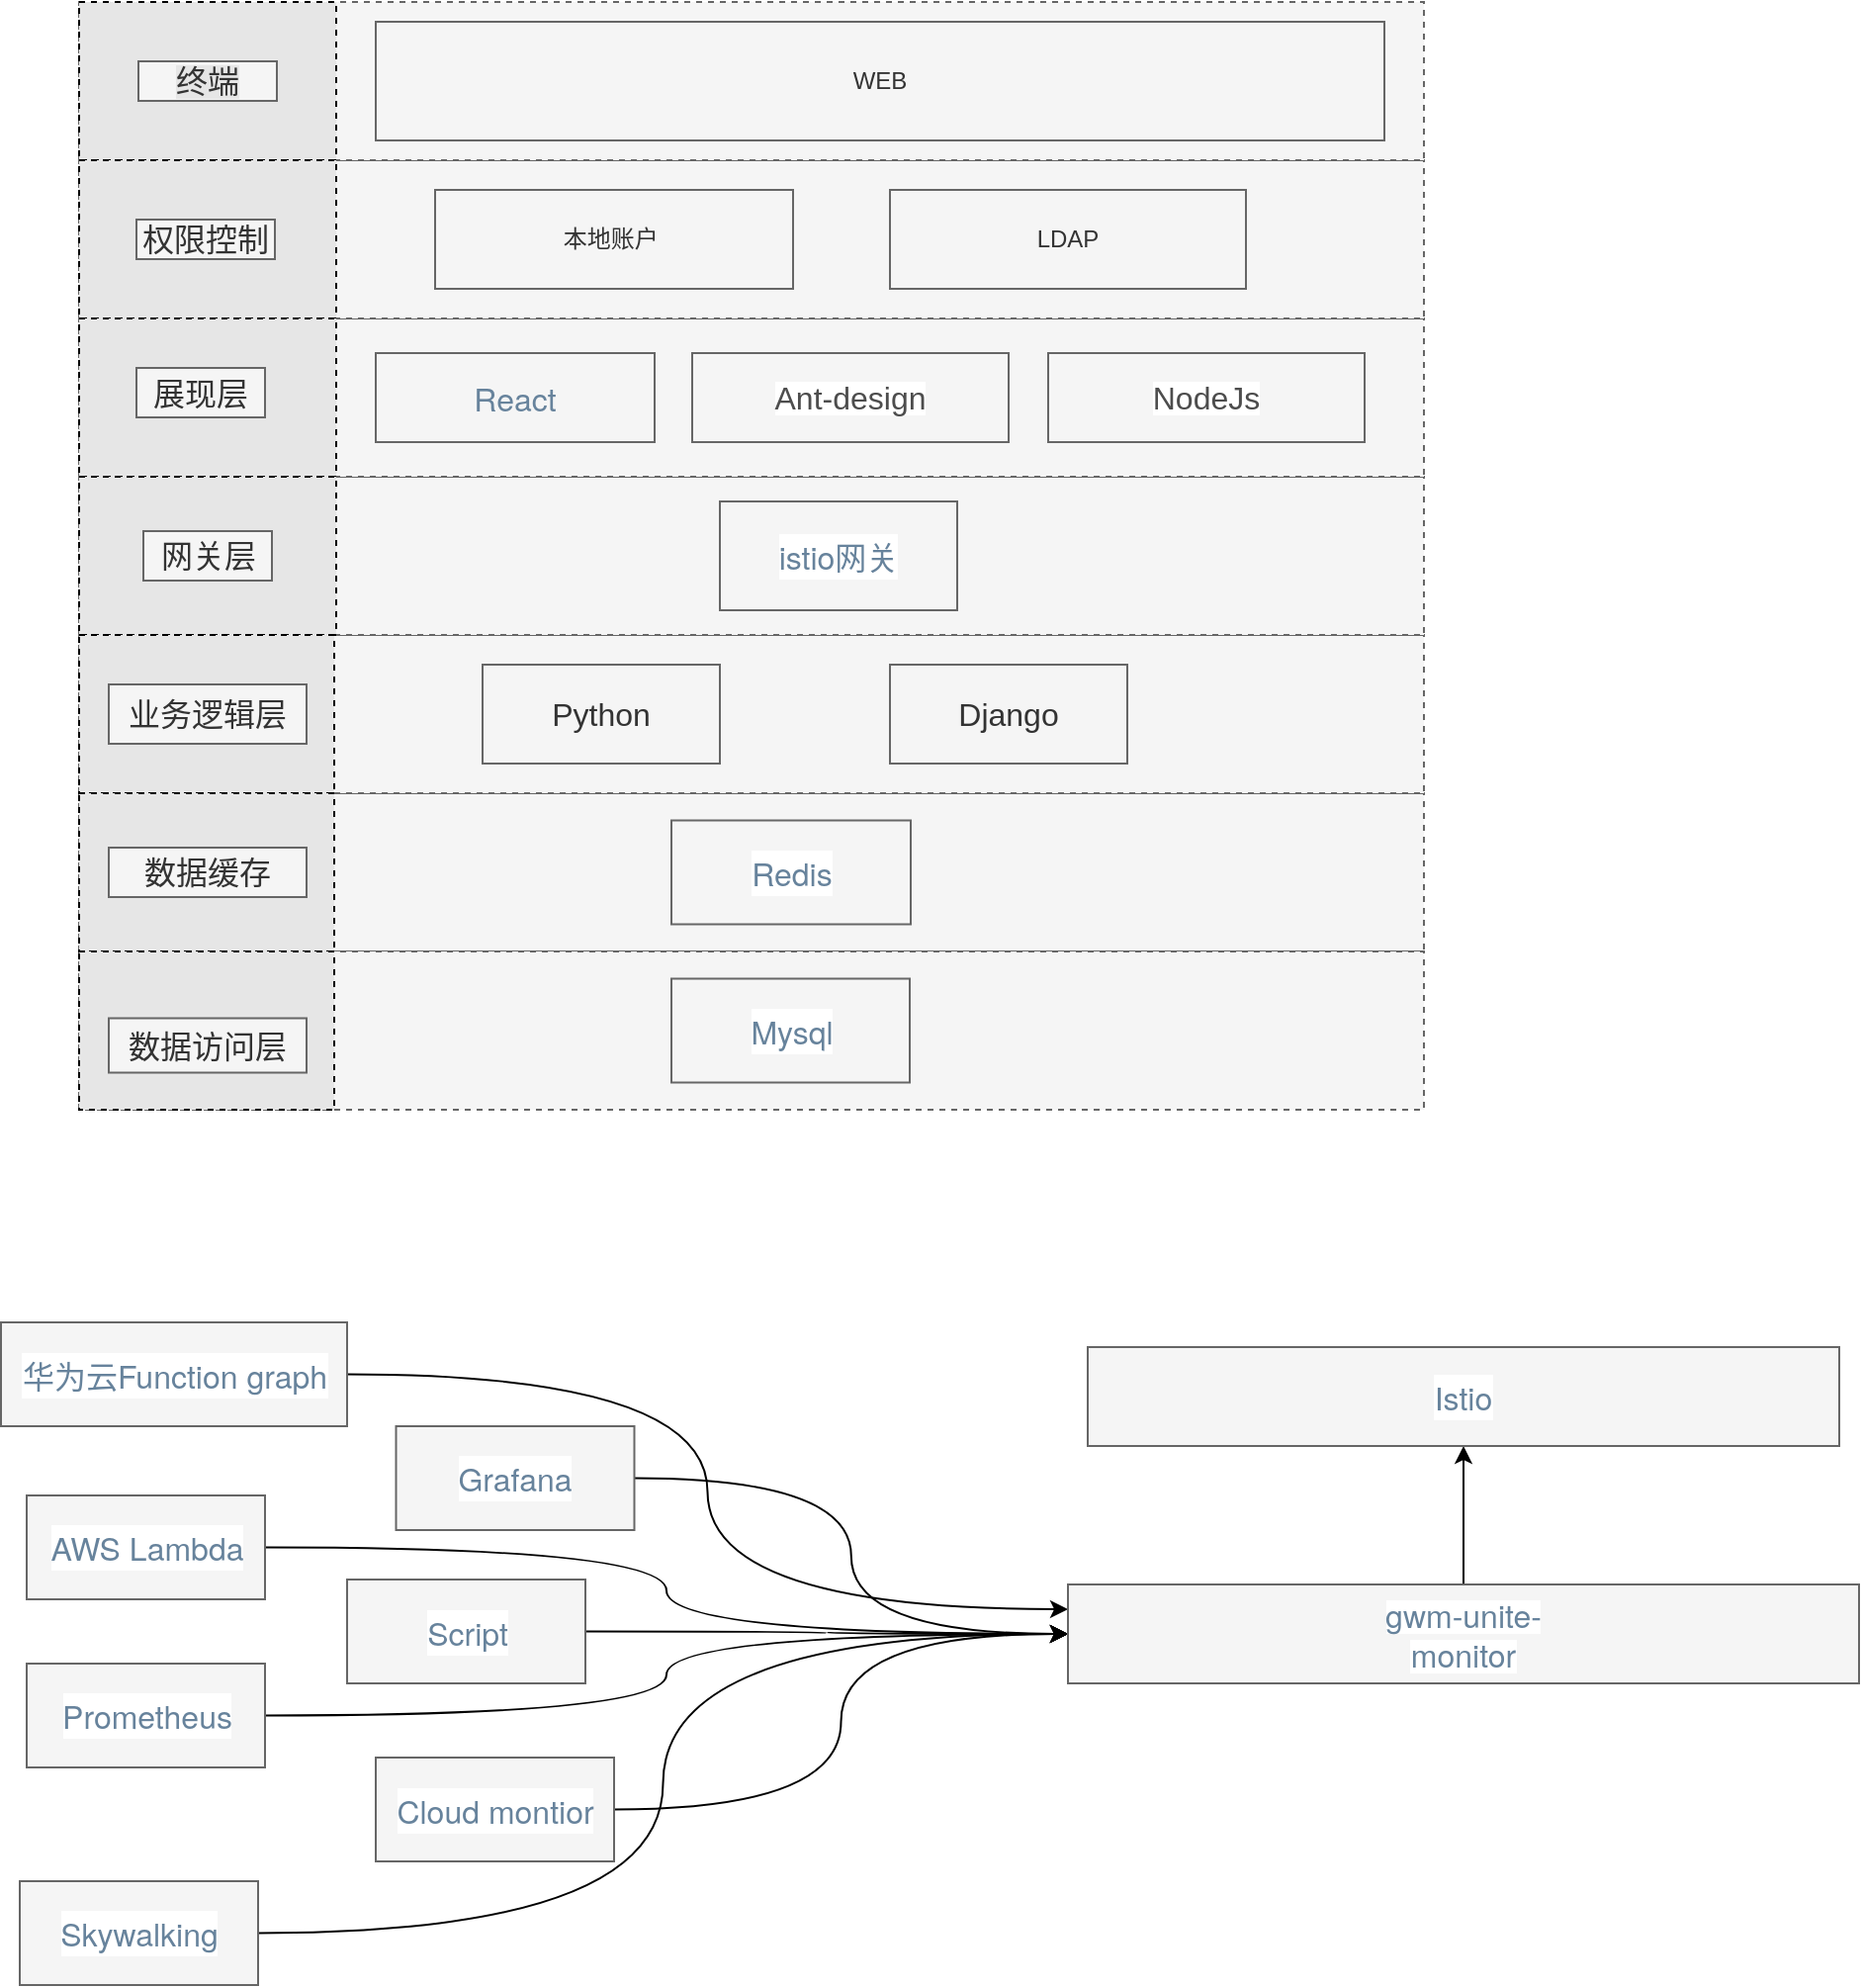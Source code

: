 <mxfile version="15.1.2" type="github">
  <diagram id="tznZErBPPmd9m9mybXFn" name="第 1 页">
    <mxGraphModel dx="1422" dy="706" grid="1" gridSize="10" guides="1" tooltips="1" connect="1" arrows="1" fold="1" page="1" pageScale="1" pageWidth="827" pageHeight="1169" math="0" shadow="0">
      <root>
        <mxCell id="0" />
        <mxCell id="1" parent="0" />
        <mxCell id="WTTCFvEiVQJhgHqV70Xt-27" value="" style="rounded=0;whiteSpace=wrap;html=1;dashed=1;fillColor=#f5f5f5;strokeColor=#666666;fontColor=#333333;" vertex="1" parent="1">
          <mxGeometry x="90" y="480" width="680" height="80" as="geometry" />
        </mxCell>
        <mxCell id="WTTCFvEiVQJhgHqV70Xt-25" value="" style="rounded=0;whiteSpace=wrap;html=1;dashed=1;fillColor=#f5f5f5;strokeColor=#666666;fontColor=#333333;" vertex="1" parent="1">
          <mxGeometry x="90" y="560" width="680" height="80" as="geometry" />
        </mxCell>
        <mxCell id="WTTCFvEiVQJhgHqV70Xt-24" value="" style="rounded=0;whiteSpace=wrap;html=1;dashed=1;fillColor=#f5f5f5;strokeColor=#666666;fontColor=#333333;" vertex="1" parent="1">
          <mxGeometry x="90" y="400" width="680" height="80" as="geometry" />
        </mxCell>
        <mxCell id="WTTCFvEiVQJhgHqV70Xt-22" value="" style="rounded=0;whiteSpace=wrap;html=1;dashed=1;fillColor=#f5f5f5;strokeColor=#666666;fontColor=#333333;" vertex="1" parent="1">
          <mxGeometry x="90" y="320" width="680" height="80" as="geometry" />
        </mxCell>
        <mxCell id="WTTCFvEiVQJhgHqV70Xt-20" value="" style="rounded=0;whiteSpace=wrap;html=1;dashed=1;fillColor=#f5f5f5;strokeColor=#666666;fontColor=#333333;" vertex="1" parent="1">
          <mxGeometry x="90" y="240" width="680" height="80" as="geometry" />
        </mxCell>
        <mxCell id="WTTCFvEiVQJhgHqV70Xt-19" value="" style="rounded=0;whiteSpace=wrap;html=1;dashed=1;fillColor=#f5f5f5;strokeColor=#666666;fontColor=#333333;" vertex="1" parent="1">
          <mxGeometry x="90" y="160" width="680" height="80" as="geometry" />
        </mxCell>
        <mxCell id="WTTCFvEiVQJhgHqV70Xt-18" value="" style="rounded=0;whiteSpace=wrap;html=1;dashed=1;fillColor=#f5f5f5;strokeColor=#666666;fontColor=#333333;" vertex="1" parent="1">
          <mxGeometry x="90" y="80" width="680" height="80" as="geometry" />
        </mxCell>
        <mxCell id="WTTCFvEiVQJhgHqV70Xt-1" value="WEB" style="rounded=0;whiteSpace=wrap;html=1;fillColor=#f5f5f5;strokeColor=#666666;fontColor=#333333;" vertex="1" parent="1">
          <mxGeometry x="240" y="90" width="510" height="60" as="geometry" />
        </mxCell>
        <mxCell id="WTTCFvEiVQJhgHqV70Xt-2" value="&lt;font color=&quot;#67839c&quot; face=&quot;helvetica neue, helvetica, arial, sans-serif&quot;&gt;&lt;span style=&quot;font-size: 16px&quot;&gt;React&lt;/span&gt;&lt;/font&gt;" style="rounded=0;whiteSpace=wrap;html=1;fillColor=#f5f5f5;strokeColor=#666666;fontColor=#333333;" vertex="1" parent="1">
          <mxGeometry x="240" y="257.5" width="141" height="45" as="geometry" />
        </mxCell>
        <mxCell id="WTTCFvEiVQJhgHqV70Xt-5" value="本地账户&lt;span style=&quot;white-space: pre&quot;&gt; &lt;/span&gt;" style="rounded=0;whiteSpace=wrap;html=1;fillColor=#f5f5f5;strokeColor=#666666;fontColor=#333333;" vertex="1" parent="1">
          <mxGeometry x="270" y="175" width="181" height="50" as="geometry" />
        </mxCell>
        <mxCell id="WTTCFvEiVQJhgHqV70Xt-6" value="LDAP" style="rounded=0;whiteSpace=wrap;html=1;fillColor=#f5f5f5;strokeColor=#666666;fontColor=#333333;" vertex="1" parent="1">
          <mxGeometry x="500" y="175" width="180" height="50" as="geometry" />
        </mxCell>
        <mxCell id="WTTCFvEiVQJhgHqV70Xt-9" value="&lt;font style=&quot;font-size: 16px&quot;&gt;Python&lt;/font&gt;" style="rounded=0;whiteSpace=wrap;html=1;fillColor=#f5f5f5;strokeColor=#666666;fontColor=#333333;" vertex="1" parent="1">
          <mxGeometry x="294" y="415" width="120" height="50" as="geometry" />
        </mxCell>
        <mxCell id="WTTCFvEiVQJhgHqV70Xt-10" value="&lt;font color=&quot;#67839c&quot; face=&quot;helvetica neue, helvetica, arial, sans-serif&quot;&gt;&lt;span style=&quot;font-size: 16px ; background-color: rgb(255 , 255 , 255)&quot;&gt;istio网关&lt;/span&gt;&lt;/font&gt;" style="rounded=0;whiteSpace=wrap;html=1;fillColor=#f5f5f5;strokeColor=#666666;fontColor=#333333;" vertex="1" parent="1">
          <mxGeometry x="414" y="332.5" width="120" height="55" as="geometry" />
        </mxCell>
        <mxCell id="WTTCFvEiVQJhgHqV70Xt-16" value="&lt;font color=&quot;#67839c&quot; face=&quot;helvetica neue, helvetica, arial, sans-serif&quot;&gt;&lt;span style=&quot;font-size: 16px ; background-color: rgb(255 , 255 , 255)&quot;&gt;Mysql&lt;/span&gt;&lt;/font&gt;" style="rounded=0;whiteSpace=wrap;html=1;fillColor=#f5f5f5;strokeColor=#666666;fontColor=#333333;" vertex="1" parent="1">
          <mxGeometry x="389.5" y="573.75" width="120.5" height="52.5" as="geometry" />
        </mxCell>
        <mxCell id="WTTCFvEiVQJhgHqV70Xt-26" value="&lt;span style=&quot;color: rgb(77 , 77 , 77) ; font-family: , &amp;#34;sf ui text&amp;#34; , &amp;#34;arial&amp;#34; , &amp;#34;pingfang sc&amp;#34; , &amp;#34;hiragino sans gb&amp;#34; , &amp;#34;microsoft yahei&amp;#34; , &amp;#34;wenquanyi micro hei&amp;#34; , sans-serif , &amp;#34;simhei&amp;#34; , &amp;#34;simsun&amp;#34; ; font-size: 16px ; background-color: rgb(255 , 255 , 255)&quot;&gt;Ant-design&lt;/span&gt;" style="rounded=0;whiteSpace=wrap;html=1;fillColor=#f5f5f5;strokeColor=#666666;fontColor=#333333;" vertex="1" parent="1">
          <mxGeometry x="400" y="257.5" width="160" height="45" as="geometry" />
        </mxCell>
        <mxCell id="WTTCFvEiVQJhgHqV70Xt-28" value="&lt;font color=&quot;#67839c&quot; face=&quot;helvetica neue, helvetica, arial, sans-serif&quot;&gt;&lt;span style=&quot;font-size: 16px ; background-color: rgb(255 , 255 , 255)&quot;&gt;Redis&lt;/span&gt;&lt;/font&gt;" style="rounded=0;whiteSpace=wrap;html=1;fillColor=#f5f5f5;strokeColor=#666666;fontColor=#333333;" vertex="1" parent="1">
          <mxGeometry x="389.5" y="493.75" width="121" height="52.5" as="geometry" />
        </mxCell>
        <mxCell id="WTTCFvEiVQJhgHqV70Xt-32" value="&lt;font color=&quot;#4d4d4d&quot;&gt;&lt;span style=&quot;font-size: 16px ; background-color: rgb(255 , 255 , 255)&quot;&gt;NodeJs&lt;/span&gt;&lt;/font&gt;" style="rounded=0;whiteSpace=wrap;html=1;fillColor=#f5f5f5;strokeColor=#666666;fontColor=#333333;" vertex="1" parent="1">
          <mxGeometry x="580" y="257.5" width="160" height="45" as="geometry" />
        </mxCell>
        <mxCell id="WTTCFvEiVQJhgHqV70Xt-33" value="&lt;font style=&quot;font-size: 16px&quot;&gt;Django&lt;/font&gt;" style="rounded=0;whiteSpace=wrap;html=1;fillColor=#f5f5f5;strokeColor=#666666;fontColor=#333333;" vertex="1" parent="1">
          <mxGeometry x="500" y="415" width="120" height="50" as="geometry" />
        </mxCell>
        <mxCell id="WTTCFvEiVQJhgHqV70Xt-34" value="" style="rounded=0;whiteSpace=wrap;html=1;shadow=0;glass=0;dashed=1;sketch=0;fillColor=#E6E6E6;" vertex="1" parent="1">
          <mxGeometry x="90" y="80" width="130" height="80" as="geometry" />
        </mxCell>
        <mxCell id="WTTCFvEiVQJhgHqV70Xt-3" value="&lt;font style=&quot;font-size: 16px ; background-color: rgb(230 , 230 , 230)&quot;&gt;终端&lt;/font&gt;" style="text;html=1;align=center;verticalAlign=middle;whiteSpace=wrap;rounded=0;fontSize=16;fillColor=#f5f5f5;strokeColor=#666666;fontColor=#333333;" vertex="1" parent="1">
          <mxGeometry x="120" y="110" width="70" height="20" as="geometry" />
        </mxCell>
        <mxCell id="WTTCFvEiVQJhgHqV70Xt-35" value="" style="rounded=0;whiteSpace=wrap;html=1;shadow=0;glass=0;dashed=1;sketch=0;fillColor=#E6E6E6;" vertex="1" parent="1">
          <mxGeometry x="90" y="160" width="130" height="80" as="geometry" />
        </mxCell>
        <mxCell id="WTTCFvEiVQJhgHqV70Xt-7" value="&lt;font style=&quot;font-size: 16px&quot;&gt;权限控制&lt;/font&gt;" style="text;html=1;align=center;verticalAlign=middle;whiteSpace=wrap;rounded=0;shadow=0;sketch=0;glass=0;fillColor=#f5f5f5;strokeColor=#666666;fontColor=#333333;" vertex="1" parent="1">
          <mxGeometry x="119" y="190" width="70" height="20" as="geometry" />
        </mxCell>
        <mxCell id="WTTCFvEiVQJhgHqV70Xt-36" value="" style="rounded=0;whiteSpace=wrap;html=1;shadow=0;glass=0;dashed=1;sketch=0;fillColor=#E6E6E6;" vertex="1" parent="1">
          <mxGeometry x="90" y="240" width="130" height="80" as="geometry" />
        </mxCell>
        <mxCell id="WTTCFvEiVQJhgHqV70Xt-4" value="&lt;font style=&quot;font-size: 16px&quot;&gt;展现层&lt;/font&gt;" style="text;html=1;align=center;verticalAlign=middle;whiteSpace=wrap;rounded=0;fillColor=#f5f5f5;strokeColor=#666666;fontColor=#333333;" vertex="1" parent="1">
          <mxGeometry x="119" y="265" width="65" height="25" as="geometry" />
        </mxCell>
        <mxCell id="WTTCFvEiVQJhgHqV70Xt-37" value="" style="rounded=0;whiteSpace=wrap;html=1;shadow=0;glass=0;dashed=1;sketch=0;fillColor=#E6E6E6;" vertex="1" parent="1">
          <mxGeometry x="90" y="320" width="130" height="80" as="geometry" />
        </mxCell>
        <mxCell id="WTTCFvEiVQJhgHqV70Xt-23" value="&lt;font style=&quot;font-size: 16px&quot;&gt;网关层&lt;/font&gt;" style="text;html=1;align=center;verticalAlign=middle;whiteSpace=wrap;rounded=0;fillColor=#f5f5f5;strokeColor=#666666;fontColor=#333333;" vertex="1" parent="1">
          <mxGeometry x="122.5" y="347.5" width="65" height="25" as="geometry" />
        </mxCell>
        <mxCell id="WTTCFvEiVQJhgHqV70Xt-38" value="" style="rounded=0;whiteSpace=wrap;html=1;shadow=0;glass=0;dashed=1;sketch=0;fillColor=#E6E6E6;" vertex="1" parent="1">
          <mxGeometry x="90" y="400" width="129" height="80" as="geometry" />
        </mxCell>
        <mxCell id="WTTCFvEiVQJhgHqV70Xt-8" value="&lt;font style=&quot;font-size: 16px&quot;&gt;业务逻辑层&lt;/font&gt;" style="text;html=1;align=center;verticalAlign=middle;whiteSpace=wrap;rounded=0;fillColor=#f5f5f5;strokeColor=#666666;fontColor=#333333;" vertex="1" parent="1">
          <mxGeometry x="105" y="425" width="100" height="30" as="geometry" />
        </mxCell>
        <mxCell id="WTTCFvEiVQJhgHqV70Xt-39" value="" style="rounded=0;whiteSpace=wrap;html=1;shadow=0;glass=0;dashed=1;sketch=0;fillColor=#E6E6E6;" vertex="1" parent="1">
          <mxGeometry x="90" y="480" width="129" height="80" as="geometry" />
        </mxCell>
        <mxCell id="WTTCFvEiVQJhgHqV70Xt-30" value="&lt;span style=&quot;font-size: 16px&quot;&gt;数据缓存&lt;/span&gt;" style="text;html=1;align=center;verticalAlign=middle;whiteSpace=wrap;rounded=0;fillColor=#f5f5f5;strokeColor=#666666;fontColor=#333333;" vertex="1" parent="1">
          <mxGeometry x="105" y="507.5" width="100" height="25" as="geometry" />
        </mxCell>
        <mxCell id="WTTCFvEiVQJhgHqV70Xt-40" value="" style="rounded=0;whiteSpace=wrap;html=1;shadow=0;glass=0;dashed=1;sketch=0;fillColor=#E6E6E6;" vertex="1" parent="1">
          <mxGeometry x="90" y="560" width="129" height="80" as="geometry" />
        </mxCell>
        <mxCell id="WTTCFvEiVQJhgHqV70Xt-15" value="&lt;font style=&quot;font-size: 16px&quot;&gt;数据访问层&lt;/font&gt;" style="text;html=1;align=center;verticalAlign=middle;whiteSpace=wrap;rounded=0;fillColor=#f5f5f5;strokeColor=#666666;fontColor=#333333;" vertex="1" parent="1">
          <mxGeometry x="105" y="593.75" width="100" height="27.5" as="geometry" />
        </mxCell>
        <mxCell id="WTTCFvEiVQJhgHqV70Xt-56" style="edgeStyle=orthogonalEdgeStyle;curved=1;rounded=0;orthogonalLoop=1;jettySize=auto;html=1;entryX=0;entryY=0.25;entryDx=0;entryDy=0;" edge="1" parent="1" source="WTTCFvEiVQJhgHqV70Xt-41" target="WTTCFvEiVQJhgHqV70Xt-49">
          <mxGeometry relative="1" as="geometry" />
        </mxCell>
        <mxCell id="WTTCFvEiVQJhgHqV70Xt-41" value="&lt;font color=&quot;#67839c&quot; face=&quot;helvetica neue, helvetica, arial, sans-serif&quot;&gt;&lt;span style=&quot;font-size: 16px ; background-color: rgb(255 , 255 , 255)&quot;&gt;华为云Function graph&lt;/span&gt;&lt;/font&gt;" style="rounded=0;whiteSpace=wrap;html=1;fillColor=#f5f5f5;strokeColor=#666666;fontColor=#333333;" vertex="1" parent="1">
          <mxGeometry x="50.5" y="747.5" width="175" height="52.5" as="geometry" />
        </mxCell>
        <mxCell id="WTTCFvEiVQJhgHqV70Xt-57" style="edgeStyle=orthogonalEdgeStyle;curved=1;rounded=0;orthogonalLoop=1;jettySize=auto;html=1;entryX=0;entryY=0.5;entryDx=0;entryDy=0;" edge="1" parent="1" source="WTTCFvEiVQJhgHqV70Xt-42" target="WTTCFvEiVQJhgHqV70Xt-49">
          <mxGeometry relative="1" as="geometry" />
        </mxCell>
        <mxCell id="WTTCFvEiVQJhgHqV70Xt-42" value="&lt;font color=&quot;#67839c&quot; face=&quot;helvetica neue, helvetica, arial, sans-serif&quot;&gt;&lt;span style=&quot;font-size: 16px ; background-color: rgb(255 , 255 , 255)&quot;&gt;AWS Lambda&lt;/span&gt;&lt;/font&gt;" style="rounded=0;whiteSpace=wrap;html=1;fillColor=#f5f5f5;strokeColor=#666666;fontColor=#333333;" vertex="1" parent="1">
          <mxGeometry x="63.5" y="835" width="120.5" height="52.5" as="geometry" />
        </mxCell>
        <mxCell id="WTTCFvEiVQJhgHqV70Xt-59" style="edgeStyle=orthogonalEdgeStyle;curved=1;rounded=0;orthogonalLoop=1;jettySize=auto;html=1;entryX=0;entryY=0.5;entryDx=0;entryDy=0;" edge="1" parent="1" source="WTTCFvEiVQJhgHqV70Xt-43" target="WTTCFvEiVQJhgHqV70Xt-49">
          <mxGeometry relative="1" as="geometry" />
        </mxCell>
        <mxCell id="WTTCFvEiVQJhgHqV70Xt-43" value="&lt;font color=&quot;#67839c&quot; face=&quot;helvetica neue, helvetica, arial, sans-serif&quot;&gt;&lt;span style=&quot;font-size: 16px ; background-color: rgb(255 , 255 , 255)&quot;&gt;Skywalking&lt;/span&gt;&lt;/font&gt;" style="rounded=0;whiteSpace=wrap;html=1;fillColor=#f5f5f5;strokeColor=#666666;fontColor=#333333;" vertex="1" parent="1">
          <mxGeometry x="60" y="1030" width="120.5" height="52.5" as="geometry" />
        </mxCell>
        <mxCell id="WTTCFvEiVQJhgHqV70Xt-58" style="edgeStyle=orthogonalEdgeStyle;curved=1;rounded=0;orthogonalLoop=1;jettySize=auto;html=1;entryX=0;entryY=0.5;entryDx=0;entryDy=0;" edge="1" parent="1" source="WTTCFvEiVQJhgHqV70Xt-44" target="WTTCFvEiVQJhgHqV70Xt-49">
          <mxGeometry relative="1" as="geometry" />
        </mxCell>
        <mxCell id="WTTCFvEiVQJhgHqV70Xt-44" value="&lt;font color=&quot;#67839c&quot; face=&quot;helvetica neue, helvetica, arial, sans-serif&quot;&gt;&lt;span style=&quot;font-size: 16px ; background-color: rgb(255 , 255 , 255)&quot;&gt;Prometheus&lt;/span&gt;&lt;/font&gt;" style="rounded=0;whiteSpace=wrap;html=1;fillColor=#f5f5f5;strokeColor=#666666;fontColor=#333333;" vertex="1" parent="1">
          <mxGeometry x="63.5" y="920" width="120.5" height="52.5" as="geometry" />
        </mxCell>
        <mxCell id="WTTCFvEiVQJhgHqV70Xt-61" style="edgeStyle=orthogonalEdgeStyle;curved=1;rounded=0;orthogonalLoop=1;jettySize=auto;html=1;" edge="1" parent="1" source="WTTCFvEiVQJhgHqV70Xt-45" target="WTTCFvEiVQJhgHqV70Xt-49">
          <mxGeometry relative="1" as="geometry" />
        </mxCell>
        <mxCell id="WTTCFvEiVQJhgHqV70Xt-45" value="&lt;font color=&quot;#67839c&quot; face=&quot;helvetica neue, helvetica, arial, sans-serif&quot;&gt;&lt;span style=&quot;font-size: 16px ; background-color: rgb(255 , 255 , 255)&quot;&gt;Script&lt;/span&gt;&lt;/font&gt;" style="rounded=0;whiteSpace=wrap;html=1;fillColor=#f5f5f5;strokeColor=#666666;fontColor=#333333;" vertex="1" parent="1">
          <mxGeometry x="225.5" y="877.5" width="120.5" height="52.5" as="geometry" />
        </mxCell>
        <mxCell id="WTTCFvEiVQJhgHqV70Xt-62" style="edgeStyle=orthogonalEdgeStyle;curved=1;rounded=0;orthogonalLoop=1;jettySize=auto;html=1;entryX=0;entryY=0.5;entryDx=0;entryDy=0;" edge="1" parent="1" source="WTTCFvEiVQJhgHqV70Xt-46" target="WTTCFvEiVQJhgHqV70Xt-49">
          <mxGeometry relative="1" as="geometry" />
        </mxCell>
        <mxCell id="WTTCFvEiVQJhgHqV70Xt-46" value="&lt;font color=&quot;#67839c&quot; face=&quot;helvetica neue, helvetica, arial, sans-serif&quot;&gt;&lt;span style=&quot;font-size: 16px ; background-color: rgb(255 , 255 , 255)&quot;&gt;Grafana&lt;/span&gt;&lt;/font&gt;" style="rounded=0;whiteSpace=wrap;html=1;fillColor=#f5f5f5;strokeColor=#666666;fontColor=#333333;" vertex="1" parent="1">
          <mxGeometry x="250.25" y="800" width="120.5" height="52.5" as="geometry" />
        </mxCell>
        <mxCell id="WTTCFvEiVQJhgHqV70Xt-63" style="edgeStyle=orthogonalEdgeStyle;curved=1;rounded=0;orthogonalLoop=1;jettySize=auto;html=1;entryX=0;entryY=0.5;entryDx=0;entryDy=0;" edge="1" parent="1" source="WTTCFvEiVQJhgHqV70Xt-47" target="WTTCFvEiVQJhgHqV70Xt-49">
          <mxGeometry relative="1" as="geometry" />
        </mxCell>
        <mxCell id="WTTCFvEiVQJhgHqV70Xt-47" value="&lt;font color=&quot;#67839c&quot; face=&quot;helvetica neue, helvetica, arial, sans-serif&quot;&gt;&lt;span style=&quot;font-size: 16px ; background-color: rgb(255 , 255 , 255)&quot;&gt;Cloud montior&lt;/span&gt;&lt;/font&gt;" style="rounded=0;whiteSpace=wrap;html=1;fillColor=#f5f5f5;strokeColor=#666666;fontColor=#333333;" vertex="1" parent="1">
          <mxGeometry x="240" y="967.5" width="120.5" height="52.5" as="geometry" />
        </mxCell>
        <mxCell id="WTTCFvEiVQJhgHqV70Xt-55" style="edgeStyle=orthogonalEdgeStyle;curved=1;rounded=0;orthogonalLoop=1;jettySize=auto;html=1;" edge="1" parent="1" source="WTTCFvEiVQJhgHqV70Xt-49" target="WTTCFvEiVQJhgHqV70Xt-52">
          <mxGeometry relative="1" as="geometry" />
        </mxCell>
        <mxCell id="WTTCFvEiVQJhgHqV70Xt-49" value="&lt;font color=&quot;#67839c&quot; face=&quot;helvetica neue, helvetica, arial, sans-serif&quot;&gt;&lt;span style=&quot;background-color: rgb(255 , 255 , 255)&quot;&gt;&lt;span style=&quot;font-size: 16px&quot;&gt;gwm-unite-&lt;/span&gt;&lt;br&gt;&lt;span style=&quot;font-size: 16px&quot;&gt;monitor&lt;/span&gt;&lt;/span&gt;&lt;/font&gt;" style="rounded=0;whiteSpace=wrap;html=1;fillColor=#f5f5f5;strokeColor=#666666;fontColor=#333333;" vertex="1" parent="1">
          <mxGeometry x="590" y="880" width="400" height="50" as="geometry" />
        </mxCell>
        <mxCell id="WTTCFvEiVQJhgHqV70Xt-52" value="&lt;font color=&quot;#67839c&quot; face=&quot;helvetica neue, helvetica, arial, sans-serif&quot;&gt;&lt;span style=&quot;font-size: 16px ; background-color: rgb(255 , 255 , 255)&quot;&gt;Istio&lt;/span&gt;&lt;/font&gt;" style="rounded=0;whiteSpace=wrap;html=1;fillColor=#f5f5f5;strokeColor=#666666;fontColor=#333333;" vertex="1" parent="1">
          <mxGeometry x="600" y="760" width="380" height="50" as="geometry" />
        </mxCell>
      </root>
    </mxGraphModel>
  </diagram>
</mxfile>

